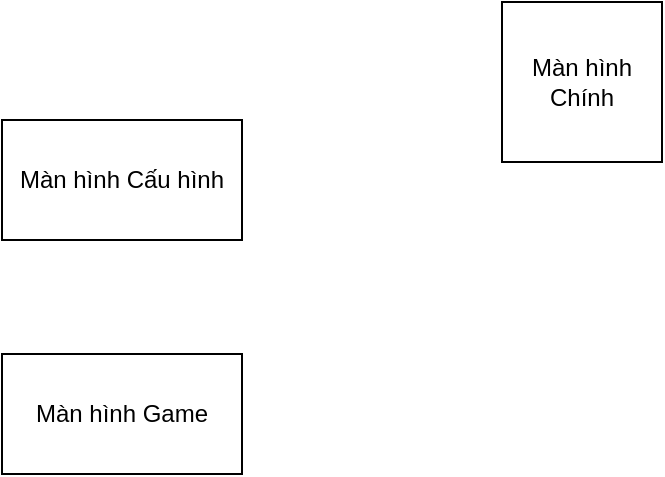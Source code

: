 <mxfile version="26.2.9">
  <diagram name="Page-1" id="E1j6j_1OJSd3slHDF1Ss">
    <mxGraphModel dx="1420" dy="898" grid="0" gridSize="10" guides="1" tooltips="1" connect="1" arrows="1" fold="1" page="0" pageScale="1" pageWidth="850" pageHeight="1100" math="0" shadow="0">
      <root>
        <mxCell id="0" />
        <mxCell id="1" parent="0" />
        <mxCell id="Q5Jn8IrLwpDKY94yBc7_-3" value="Màn hình Chính" style="whiteSpace=wrap;html=1;aspect=fixed;" vertex="1" parent="1">
          <mxGeometry x="80" y="-353" width="80" height="80" as="geometry" />
        </mxCell>
        <mxCell id="Q5Jn8IrLwpDKY94yBc7_-4" value="Màn hình Game" style="rounded=0;whiteSpace=wrap;html=1;" vertex="1" parent="1">
          <mxGeometry x="-170" y="-177" width="120" height="60" as="geometry" />
        </mxCell>
        <mxCell id="Q5Jn8IrLwpDKY94yBc7_-5" value="Màn hình Cấu hình" style="rounded=0;whiteSpace=wrap;html=1;" vertex="1" parent="1">
          <mxGeometry x="-170" y="-294" width="120" height="60" as="geometry" />
        </mxCell>
      </root>
    </mxGraphModel>
  </diagram>
</mxfile>

